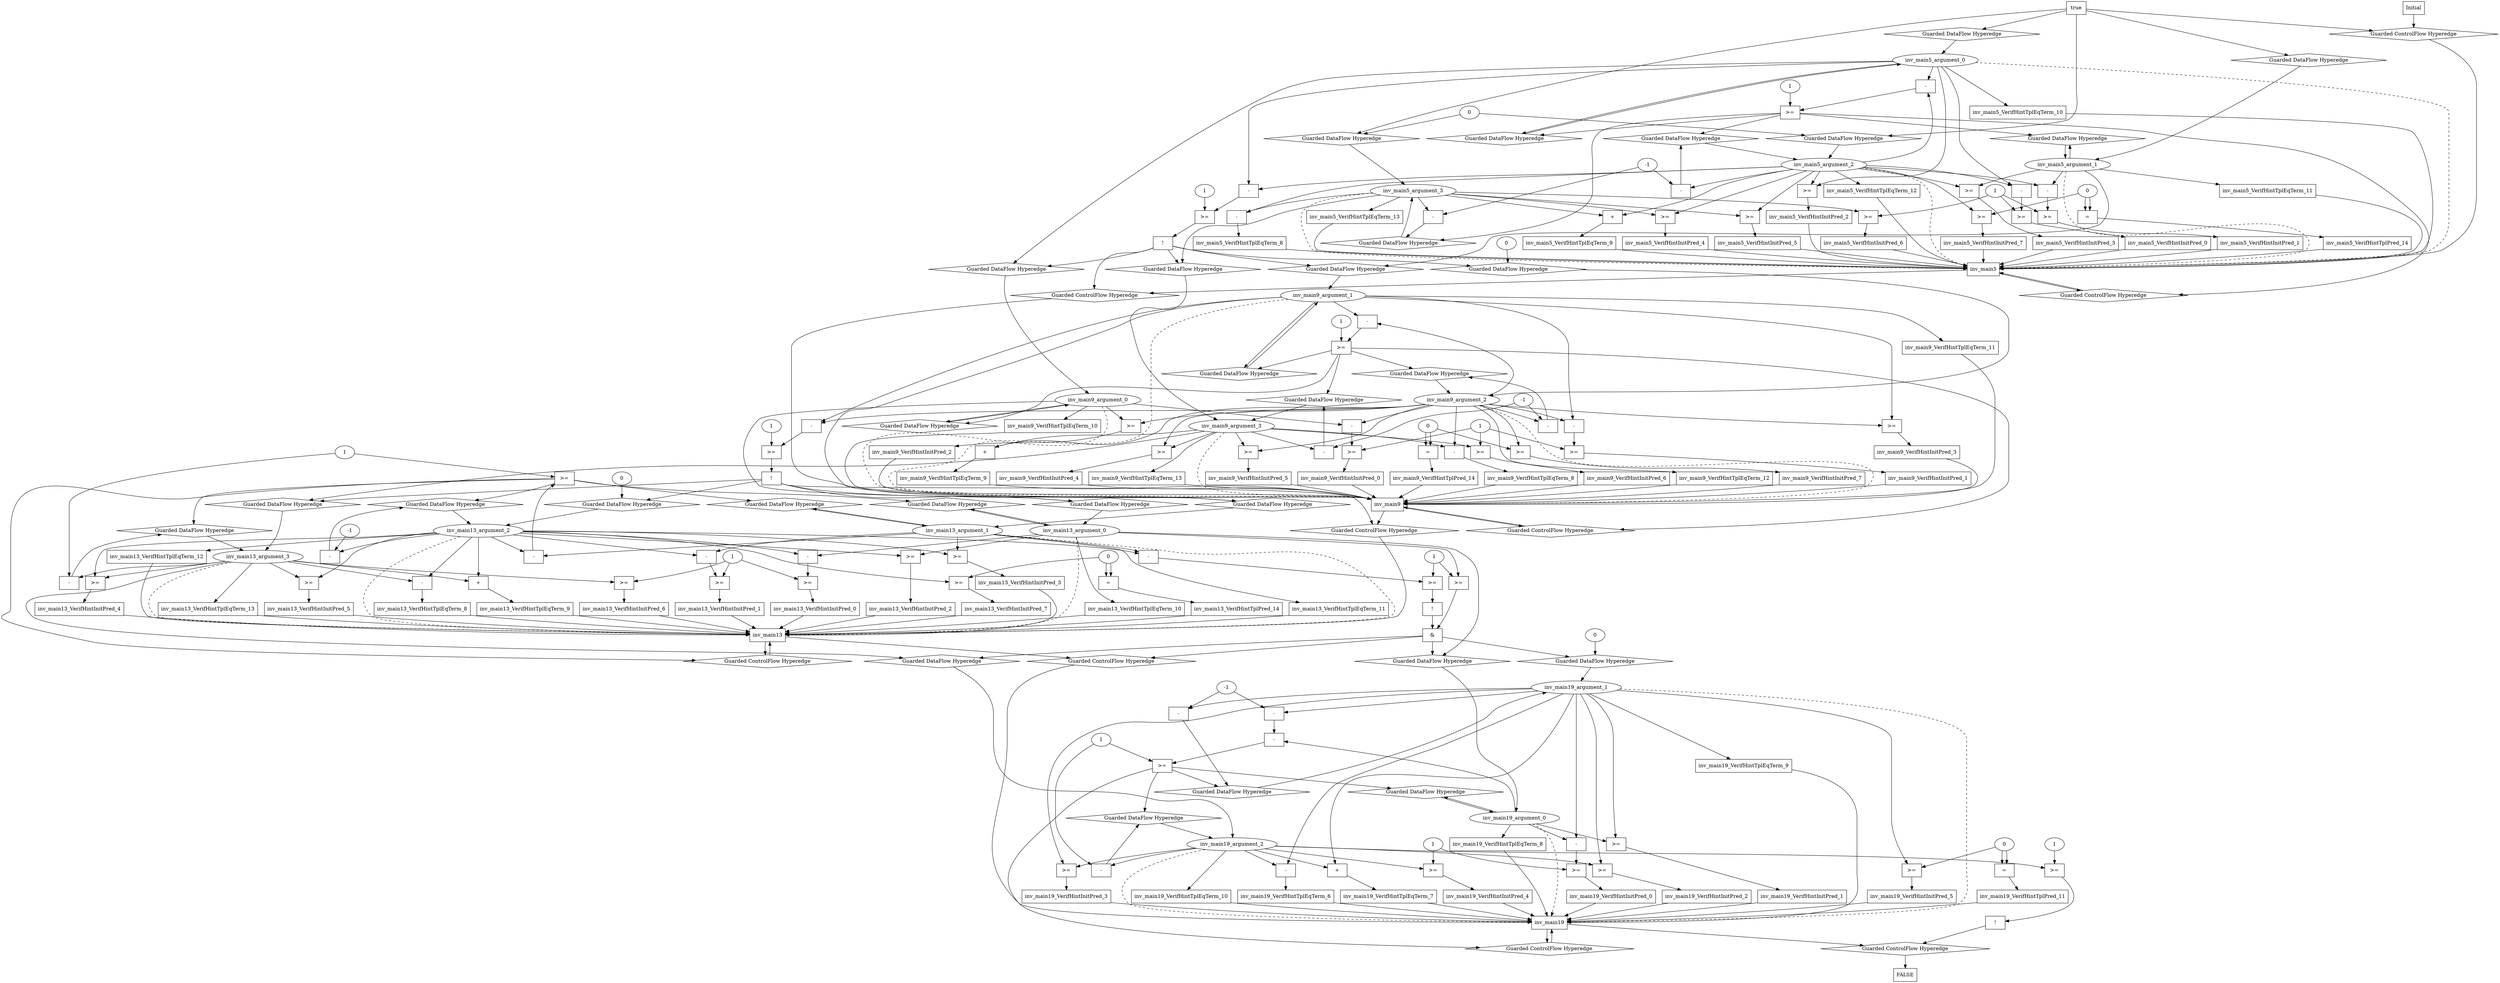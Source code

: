 digraph dag {
inv_main13 [label="inv_main13" shape="rect"];
inv_main19 [label="inv_main19" shape="rect"];
inv_main5 [label="inv_main5" shape="rect"];
inv_main9 [label="inv_main9" shape="rect"];
FALSE [label="FALSE" shape="rect"];
Initial [label="Initial" shape="rect"];
ControlFowHyperEdge_0 [label="Guarded ControlFlow Hyperedge" shape="diamond"];
Initial -> ControlFowHyperEdge_0[label=""]
ControlFowHyperEdge_0 -> inv_main5[label=""]
ControlFowHyperEdge_1 [label="Guarded ControlFlow Hyperedge" shape="diamond"];
inv_main5 -> ControlFowHyperEdge_1[label=""]
ControlFowHyperEdge_1 -> inv_main9[label=""]
ControlFowHyperEdge_2 [label="Guarded ControlFlow Hyperedge" shape="diamond"];
inv_main5 -> ControlFowHyperEdge_2[label=""]
ControlFowHyperEdge_2 -> inv_main5[label=""]
ControlFowHyperEdge_3 [label="Guarded ControlFlow Hyperedge" shape="diamond"];
inv_main9 -> ControlFowHyperEdge_3[label=""]
ControlFowHyperEdge_3 -> inv_main13[label=""]
ControlFowHyperEdge_4 [label="Guarded ControlFlow Hyperedge" shape="diamond"];
inv_main9 -> ControlFowHyperEdge_4[label=""]
ControlFowHyperEdge_4 -> inv_main9[label=""]
ControlFowHyperEdge_5 [label="Guarded ControlFlow Hyperedge" shape="diamond"];
inv_main13 -> ControlFowHyperEdge_5[label=""]
ControlFowHyperEdge_5 -> inv_main13[label=""]
ControlFowHyperEdge_6 [label="Guarded ControlFlow Hyperedge" shape="diamond"];
inv_main13 -> ControlFowHyperEdge_6[label=""]
ControlFowHyperEdge_6 -> inv_main19[label=""]
ControlFowHyperEdge_7 [label="Guarded ControlFlow Hyperedge" shape="diamond"];
inv_main19 -> ControlFowHyperEdge_7[label=""]
ControlFowHyperEdge_7 -> inv_main19[label=""]
ControlFowHyperEdge_8 [label="Guarded ControlFlow Hyperedge" shape="diamond"];
inv_main19 -> ControlFowHyperEdge_8[label=""]
ControlFowHyperEdge_8 -> FALSE[label=""]
inv_main5_argument_0 [label="inv_main5_argument_0" shape="oval"];
inv_main5_argument_0 -> inv_main5[label="" style="dashed"]
inv_main5_argument_1 [label="inv_main5_argument_1" shape="oval"];
inv_main5_argument_1 -> inv_main5[label="" style="dashed"]
inv_main5_argument_2 [label="inv_main5_argument_2" shape="oval"];
inv_main5_argument_2 -> inv_main5[label="" style="dashed"]
inv_main5_argument_3 [label="inv_main5_argument_3" shape="oval"];
inv_main5_argument_3 -> inv_main5[label="" style="dashed"]
inv_main9_argument_0 [label="inv_main9_argument_0" shape="oval"];
inv_main9_argument_0 -> inv_main9[label="" style="dashed"]
inv_main9_argument_1 [label="inv_main9_argument_1" shape="oval"];
inv_main9_argument_1 -> inv_main9[label="" style="dashed"]
inv_main9_argument_2 [label="inv_main9_argument_2" shape="oval"];
inv_main9_argument_2 -> inv_main9[label="" style="dashed"]
inv_main9_argument_3 [label="inv_main9_argument_3" shape="oval"];
inv_main9_argument_3 -> inv_main9[label="" style="dashed"]
inv_main13_argument_0 [label="inv_main13_argument_0" shape="oval"];
inv_main13_argument_0 -> inv_main13[label="" style="dashed"]
inv_main13_argument_1 [label="inv_main13_argument_1" shape="oval"];
inv_main13_argument_1 -> inv_main13[label="" style="dashed"]
inv_main13_argument_2 [label="inv_main13_argument_2" shape="oval"];
inv_main13_argument_2 -> inv_main13[label="" style="dashed"]
inv_main13_argument_3 [label="inv_main13_argument_3" shape="oval"];
inv_main13_argument_3 -> inv_main13[label="" style="dashed"]
inv_main19_argument_0 [label="inv_main19_argument_0" shape="oval"];
inv_main19_argument_0 -> inv_main19[label="" style="dashed"]
inv_main19_argument_1 [label="inv_main19_argument_1" shape="oval"];
inv_main19_argument_1 -> inv_main19[label="" style="dashed"]
inv_main19_argument_2 [label="inv_main19_argument_2" shape="oval"];
inv_main19_argument_2 -> inv_main19[label="" style="dashed"]

true_0 [label="true" shape="rect"];
true_0->ControlFowHyperEdge_0 [label=""];
xxxinv_main5___Initial_0xxxdataFlow_0_node_0 [label="0"];

xxxinv_main5___Initial_0xxxdataFlow_0_node_0->DataFowHyperEdge_0_inv_main5_argument_2 [label=""];

xxxinv_main5___Initial_0xxxdataFlow_0_node_0->DataFowHyperEdge_0_inv_main5_argument_3 [label=""];
xxxinv_main9___inv_main5_1xxxguard_0_node_0 [label="!" shape="rect"];
xxxinv_main9___inv_main5_1xxxguard_0_node_1 [label=">=" shape="rect"];
xxxinv_main9___inv_main5_1xxxguard_0_node_2 [label="-" shape="rect"];
xxxinv_main9___inv_main5_1xxxguard_0_node_5 [label="1"];
xxxinv_main9___inv_main5_1xxxguard_0_node_1->xxxinv_main9___inv_main5_1xxxguard_0_node_0
xxxinv_main9___inv_main5_1xxxguard_0_node_2->xxxinv_main9___inv_main5_1xxxguard_0_node_1
xxxinv_main9___inv_main5_1xxxguard_0_node_5->xxxinv_main9___inv_main5_1xxxguard_0_node_1
inv_main5_argument_0->xxxinv_main9___inv_main5_1xxxguard_0_node_2
inv_main5_argument_2->xxxinv_main9___inv_main5_1xxxguard_0_node_2

xxxinv_main9___inv_main5_1xxxguard_0_node_0->ControlFowHyperEdge_1 [label=""];
xxxinv_main9___inv_main5_1xxxdataFlow_0_node_0 [label="0"];

xxxinv_main9___inv_main5_1xxxdataFlow_0_node_0->DataFowHyperEdge_1_inv_main9_argument_2 [label=""];
xxxinv_main5___inv_main5_2xxxguard_0_node_0 [label=">=" shape="rect"];
xxxinv_main5___inv_main5_2xxxguard_0_node_1 [label="-" shape="rect"];
xxxinv_main5___inv_main5_2xxxguard_0_node_4 [label="1"];
xxxinv_main5___inv_main5_2xxxguard_0_node_1->xxxinv_main5___inv_main5_2xxxguard_0_node_0
xxxinv_main5___inv_main5_2xxxguard_0_node_4->xxxinv_main5___inv_main5_2xxxguard_0_node_0
inv_main5_argument_0->xxxinv_main5___inv_main5_2xxxguard_0_node_1
inv_main5_argument_2->xxxinv_main5___inv_main5_2xxxguard_0_node_1

xxxinv_main5___inv_main5_2xxxguard_0_node_0->ControlFowHyperEdge_2 [label=""];
xxxinv_main5___inv_main5_2xxxdataFlow_0_node_0 [label="-" shape="rect"];
xxxinv_main5___inv_main5_2xxxdataFlow_0_node_2 [label="-1"];
inv_main5_argument_2->xxxinv_main5___inv_main5_2xxxdataFlow_0_node_0
xxxinv_main5___inv_main5_2xxxdataFlow_0_node_2->xxxinv_main5___inv_main5_2xxxdataFlow_0_node_0

xxxinv_main5___inv_main5_2xxxdataFlow_0_node_0->DataFowHyperEdge_2_inv_main5_argument_2 [label=""];
xxxinv_main5___inv_main5_2xxxdataFlow1_node_0 [label="-" shape="rect"];
inv_main5_argument_3->xxxinv_main5___inv_main5_2xxxdataFlow1_node_0
xxxinv_main5___inv_main5_2xxxdataFlow_0_node_2->xxxinv_main5___inv_main5_2xxxdataFlow1_node_0

xxxinv_main5___inv_main5_2xxxdataFlow1_node_0->DataFowHyperEdge_2_inv_main5_argument_3 [label=""];
xxxinv_main13___inv_main9_3xxxguard_0_node_0 [label="!" shape="rect"];
xxxinv_main13___inv_main9_3xxxguard_0_node_1 [label=">=" shape="rect"];
xxxinv_main13___inv_main9_3xxxguard_0_node_2 [label="-" shape="rect"];
xxxinv_main13___inv_main9_3xxxguard_0_node_5 [label="1"];
xxxinv_main13___inv_main9_3xxxguard_0_node_1->xxxinv_main13___inv_main9_3xxxguard_0_node_0
xxxinv_main13___inv_main9_3xxxguard_0_node_2->xxxinv_main13___inv_main9_3xxxguard_0_node_1
xxxinv_main13___inv_main9_3xxxguard_0_node_5->xxxinv_main13___inv_main9_3xxxguard_0_node_1
inv_main9_argument_1->xxxinv_main13___inv_main9_3xxxguard_0_node_2
inv_main9_argument_2->xxxinv_main13___inv_main9_3xxxguard_0_node_2

xxxinv_main13___inv_main9_3xxxguard_0_node_0->ControlFowHyperEdge_3 [label=""];
xxxinv_main13___inv_main9_3xxxdataFlow_0_node_0 [label="0"];

xxxinv_main13___inv_main9_3xxxdataFlow_0_node_0->DataFowHyperEdge_3_inv_main13_argument_2 [label=""];
xxxinv_main9___inv_main9_4xxxguard_0_node_0 [label=">=" shape="rect"];
xxxinv_main9___inv_main9_4xxxguard_0_node_1 [label="-" shape="rect"];
xxxinv_main9___inv_main9_4xxxguard_0_node_4 [label="1"];
xxxinv_main9___inv_main9_4xxxguard_0_node_1->xxxinv_main9___inv_main9_4xxxguard_0_node_0
xxxinv_main9___inv_main9_4xxxguard_0_node_4->xxxinv_main9___inv_main9_4xxxguard_0_node_0
inv_main9_argument_1->xxxinv_main9___inv_main9_4xxxguard_0_node_1
inv_main9_argument_2->xxxinv_main9___inv_main9_4xxxguard_0_node_1

xxxinv_main9___inv_main9_4xxxguard_0_node_0->ControlFowHyperEdge_4 [label=""];
xxxinv_main9___inv_main9_4xxxdataFlow_0_node_0 [label="-" shape="rect"];
xxxinv_main9___inv_main9_4xxxdataFlow_0_node_2 [label="-1"];
inv_main9_argument_2->xxxinv_main9___inv_main9_4xxxdataFlow_0_node_0
xxxinv_main9___inv_main9_4xxxdataFlow_0_node_2->xxxinv_main9___inv_main9_4xxxdataFlow_0_node_0

xxxinv_main9___inv_main9_4xxxdataFlow_0_node_0->DataFowHyperEdge_4_inv_main9_argument_2 [label=""];
xxxinv_main9___inv_main9_4xxxdataFlow1_node_0 [label="-" shape="rect"];
inv_main9_argument_3->xxxinv_main9___inv_main9_4xxxdataFlow1_node_0
xxxinv_main9___inv_main9_4xxxdataFlow_0_node_2->xxxinv_main9___inv_main9_4xxxdataFlow1_node_0

xxxinv_main9___inv_main9_4xxxdataFlow1_node_0->DataFowHyperEdge_4_inv_main9_argument_3 [label=""];
xxxinv_main13___inv_main13_5xxxguard_0_node_0 [label=">=" shape="rect"];
xxxinv_main13___inv_main13_5xxxguard_0_node_1 [label="-" shape="rect"];
xxxinv_main13___inv_main13_5xxxguard_0_node_1->xxxinv_main13___inv_main13_5xxxguard_0_node_0
xxxinv_main13___inv_main13_5xxxdataFlow1_node_2->xxxinv_main13___inv_main13_5xxxguard_0_node_0
inv_main13_argument_1->xxxinv_main13___inv_main13_5xxxguard_0_node_1
inv_main13_argument_2->xxxinv_main13___inv_main13_5xxxguard_0_node_1

xxxinv_main13___inv_main13_5xxxguard_0_node_0->ControlFowHyperEdge_5 [label=""];
xxxinv_main13___inv_main13_5xxxdataFlow_0_node_0 [label="-" shape="rect"];
xxxinv_main13___inv_main13_5xxxdataFlow_0_node_2 [label="-1"];
inv_main13_argument_2->xxxinv_main13___inv_main13_5xxxdataFlow_0_node_0
xxxinv_main13___inv_main13_5xxxdataFlow_0_node_2->xxxinv_main13___inv_main13_5xxxdataFlow_0_node_0

xxxinv_main13___inv_main13_5xxxdataFlow_0_node_0->DataFowHyperEdge_5_inv_main13_argument_2 [label=""];
xxxinv_main13___inv_main13_5xxxdataFlow1_node_0 [label="-" shape="rect"];
xxxinv_main13___inv_main13_5xxxdataFlow1_node_2 [label="1"];
inv_main13_argument_3->xxxinv_main13___inv_main13_5xxxdataFlow1_node_0
xxxinv_main13___inv_main13_5xxxdataFlow1_node_2->xxxinv_main13___inv_main13_5xxxdataFlow1_node_0

xxxinv_main13___inv_main13_5xxxdataFlow1_node_0->DataFowHyperEdge_5_inv_main13_argument_3 [label=""];
xxxinv_main19___inv_main13_6xxx_and [label="&" shape="rect"];
xxxinv_main19___inv_main13_6xxxguard_0_node_0 [label=">=" shape="rect"];
xxxinv_main19___inv_main13_6xxxguard_0_node_2 [label="1"];
inv_main13_argument_0->xxxinv_main19___inv_main13_6xxxguard_0_node_0
xxxinv_main19___inv_main13_6xxxguard_0_node_2->xxxinv_main19___inv_main13_6xxxguard_0_node_0

xxxinv_main19___inv_main13_6xxxguard_0_node_0->xxxinv_main19___inv_main13_6xxx_and [label=""];
xxxinv_main19___inv_main13_6xxxguard1_node_0 [label="!" shape="rect"];
xxxinv_main19___inv_main13_6xxxguard1_node_1 [label=">=" shape="rect"];
xxxinv_main19___inv_main13_6xxxguard1_node_2 [label="-" shape="rect"];
xxxinv_main19___inv_main13_6xxxguard1_node_1->xxxinv_main19___inv_main13_6xxxguard1_node_0
xxxinv_main19___inv_main13_6xxxguard1_node_2->xxxinv_main19___inv_main13_6xxxguard1_node_1
xxxinv_main19___inv_main13_6xxxguard_0_node_2->xxxinv_main19___inv_main13_6xxxguard1_node_1
inv_main13_argument_1->xxxinv_main19___inv_main13_6xxxguard1_node_2
inv_main13_argument_2->xxxinv_main19___inv_main13_6xxxguard1_node_2

xxxinv_main19___inv_main13_6xxxguard1_node_0->xxxinv_main19___inv_main13_6xxx_and [label=""];
xxxinv_main19___inv_main13_6xxx_and->ControlFowHyperEdge_6 [label=""];
xxxinv_main19___inv_main13_6xxxdataFlow_0_node_0 [label="0"];

xxxinv_main19___inv_main13_6xxxdataFlow_0_node_0->DataFowHyperEdge_6_inv_main19_argument_1 [label=""];
xxxinv_main19___inv_main19_7xxxguard_0_node_0 [label=">=" shape="rect"];
xxxinv_main19___inv_main19_7xxxguard_0_node_1 [label="-" shape="rect"];
xxxinv_main19___inv_main19_7xxxguard_0_node_3 [label="-" shape="rect"];
xxxinv_main19___inv_main19_7xxxguard_0_node_1->xxxinv_main19___inv_main19_7xxxguard_0_node_0
xxxinv_main19___inv_main19_7xxxdataFlow1_node_2->xxxinv_main19___inv_main19_7xxxguard_0_node_0
inv_main19_argument_0->xxxinv_main19___inv_main19_7xxxguard_0_node_1
xxxinv_main19___inv_main19_7xxxguard_0_node_3->xxxinv_main19___inv_main19_7xxxguard_0_node_1
inv_main19_argument_1->xxxinv_main19___inv_main19_7xxxguard_0_node_3
xxxinv_main19___inv_main19_7xxxdataFlow_0_node_2->xxxinv_main19___inv_main19_7xxxguard_0_node_3

xxxinv_main19___inv_main19_7xxxguard_0_node_0->ControlFowHyperEdge_7 [label=""];
xxxinv_main19___inv_main19_7xxxdataFlow_0_node_0 [label="-" shape="rect"];
xxxinv_main19___inv_main19_7xxxdataFlow_0_node_2 [label="-1"];
inv_main19_argument_1->xxxinv_main19___inv_main19_7xxxdataFlow_0_node_0
xxxinv_main19___inv_main19_7xxxdataFlow_0_node_2->xxxinv_main19___inv_main19_7xxxdataFlow_0_node_0

xxxinv_main19___inv_main19_7xxxdataFlow_0_node_0->DataFowHyperEdge_7_inv_main19_argument_1 [label=""];
xxxinv_main19___inv_main19_7xxxdataFlow1_node_0 [label="-" shape="rect"];
xxxinv_main19___inv_main19_7xxxdataFlow1_node_2 [label="1"];
inv_main19_argument_2->xxxinv_main19___inv_main19_7xxxdataFlow1_node_0
xxxinv_main19___inv_main19_7xxxdataFlow1_node_2->xxxinv_main19___inv_main19_7xxxdataFlow1_node_0

xxxinv_main19___inv_main19_7xxxdataFlow1_node_0->DataFowHyperEdge_7_inv_main19_argument_2 [label=""];
xxxFALSE___inv_main19_8xxxguard_0_node_0 [label="!" shape="rect"];
xxxFALSE___inv_main19_8xxxguard_0_node_1 [label=">=" shape="rect"];
xxxFALSE___inv_main19_8xxxguard_0_node_3 [label="1"];
xxxFALSE___inv_main19_8xxxguard_0_node_1->xxxFALSE___inv_main19_8xxxguard_0_node_0
inv_main19_argument_2->xxxFALSE___inv_main19_8xxxguard_0_node_1
xxxFALSE___inv_main19_8xxxguard_0_node_3->xxxFALSE___inv_main19_8xxxguard_0_node_1

xxxFALSE___inv_main19_8xxxguard_0_node_0->ControlFowHyperEdge_8 [label=""];
DataFowHyperEdge_0_inv_main5_argument_0 [label="Guarded DataFlow Hyperedge" shape="diamond"];
DataFowHyperEdge_0_inv_main5_argument_0 -> inv_main5_argument_0[label=""]
true_0->DataFowHyperEdge_0_inv_main5_argument_0 [label=""];
DataFowHyperEdge_0_inv_main5_argument_1 [label="Guarded DataFlow Hyperedge" shape="diamond"];
DataFowHyperEdge_0_inv_main5_argument_1 -> inv_main5_argument_1[label=""]
true_0->DataFowHyperEdge_0_inv_main5_argument_1 [label=""];
DataFowHyperEdge_0_inv_main5_argument_2 [label="Guarded DataFlow Hyperedge" shape="diamond"];
DataFowHyperEdge_0_inv_main5_argument_2 -> inv_main5_argument_2[label=""]
true_0->DataFowHyperEdge_0_inv_main5_argument_2 [label=""];
DataFowHyperEdge_0_inv_main5_argument_3 [label="Guarded DataFlow Hyperedge" shape="diamond"];
DataFowHyperEdge_0_inv_main5_argument_3 -> inv_main5_argument_3[label=""]
true_0->DataFowHyperEdge_0_inv_main5_argument_3 [label=""];
DataFowHyperEdge_1_inv_main9_argument_0 [label="Guarded DataFlow Hyperedge" shape="diamond"];
DataFowHyperEdge_1_inv_main9_argument_0 -> inv_main9_argument_0[label=""]
xxxinv_main9___inv_main5_1xxxguard_0_node_0 -> DataFowHyperEdge_1_inv_main9_argument_0[label=""]
DataFowHyperEdge_1_inv_main9_argument_1 [label="Guarded DataFlow Hyperedge" shape="diamond"];
DataFowHyperEdge_1_inv_main9_argument_1 -> inv_main9_argument_1[label=""]
xxxinv_main9___inv_main5_1xxxguard_0_node_0 -> DataFowHyperEdge_1_inv_main9_argument_1[label=""]
DataFowHyperEdge_1_inv_main9_argument_2 [label="Guarded DataFlow Hyperedge" shape="diamond"];
DataFowHyperEdge_1_inv_main9_argument_2 -> inv_main9_argument_2[label=""]
xxxinv_main9___inv_main5_1xxxguard_0_node_0 -> DataFowHyperEdge_1_inv_main9_argument_2[label=""]
DataFowHyperEdge_1_inv_main9_argument_3 [label="Guarded DataFlow Hyperedge" shape="diamond"];
DataFowHyperEdge_1_inv_main9_argument_3 -> inv_main9_argument_3[label=""]
xxxinv_main9___inv_main5_1xxxguard_0_node_0 -> DataFowHyperEdge_1_inv_main9_argument_3[label=""]
DataFowHyperEdge_2_inv_main5_argument_0 [label="Guarded DataFlow Hyperedge" shape="diamond"];
DataFowHyperEdge_2_inv_main5_argument_0 -> inv_main5_argument_0[label=""]
xxxinv_main5___inv_main5_2xxxguard_0_node_0 -> DataFowHyperEdge_2_inv_main5_argument_0[label=""]
DataFowHyperEdge_2_inv_main5_argument_1 [label="Guarded DataFlow Hyperedge" shape="diamond"];
DataFowHyperEdge_2_inv_main5_argument_1 -> inv_main5_argument_1[label=""]
xxxinv_main5___inv_main5_2xxxguard_0_node_0 -> DataFowHyperEdge_2_inv_main5_argument_1[label=""]
DataFowHyperEdge_2_inv_main5_argument_2 [label="Guarded DataFlow Hyperedge" shape="diamond"];
DataFowHyperEdge_2_inv_main5_argument_2 -> inv_main5_argument_2[label=""]
xxxinv_main5___inv_main5_2xxxguard_0_node_0 -> DataFowHyperEdge_2_inv_main5_argument_2[label=""]
DataFowHyperEdge_2_inv_main5_argument_3 [label="Guarded DataFlow Hyperedge" shape="diamond"];
DataFowHyperEdge_2_inv_main5_argument_3 -> inv_main5_argument_3[label=""]
xxxinv_main5___inv_main5_2xxxguard_0_node_0 -> DataFowHyperEdge_2_inv_main5_argument_3[label=""]
DataFowHyperEdge_3_inv_main13_argument_0 [label="Guarded DataFlow Hyperedge" shape="diamond"];
DataFowHyperEdge_3_inv_main13_argument_0 -> inv_main13_argument_0[label=""]
xxxinv_main13___inv_main9_3xxxguard_0_node_0 -> DataFowHyperEdge_3_inv_main13_argument_0[label=""]
DataFowHyperEdge_3_inv_main13_argument_1 [label="Guarded DataFlow Hyperedge" shape="diamond"];
DataFowHyperEdge_3_inv_main13_argument_1 -> inv_main13_argument_1[label=""]
xxxinv_main13___inv_main9_3xxxguard_0_node_0 -> DataFowHyperEdge_3_inv_main13_argument_1[label=""]
DataFowHyperEdge_3_inv_main13_argument_2 [label="Guarded DataFlow Hyperedge" shape="diamond"];
DataFowHyperEdge_3_inv_main13_argument_2 -> inv_main13_argument_2[label=""]
xxxinv_main13___inv_main9_3xxxguard_0_node_0 -> DataFowHyperEdge_3_inv_main13_argument_2[label=""]
DataFowHyperEdge_3_inv_main13_argument_3 [label="Guarded DataFlow Hyperedge" shape="diamond"];
DataFowHyperEdge_3_inv_main13_argument_3 -> inv_main13_argument_3[label=""]
xxxinv_main13___inv_main9_3xxxguard_0_node_0 -> DataFowHyperEdge_3_inv_main13_argument_3[label=""]
DataFowHyperEdge_4_inv_main9_argument_0 [label="Guarded DataFlow Hyperedge" shape="diamond"];
DataFowHyperEdge_4_inv_main9_argument_0 -> inv_main9_argument_0[label=""]
xxxinv_main9___inv_main9_4xxxguard_0_node_0 -> DataFowHyperEdge_4_inv_main9_argument_0[label=""]
DataFowHyperEdge_4_inv_main9_argument_1 [label="Guarded DataFlow Hyperedge" shape="diamond"];
DataFowHyperEdge_4_inv_main9_argument_1 -> inv_main9_argument_1[label=""]
xxxinv_main9___inv_main9_4xxxguard_0_node_0 -> DataFowHyperEdge_4_inv_main9_argument_1[label=""]
DataFowHyperEdge_4_inv_main9_argument_2 [label="Guarded DataFlow Hyperedge" shape="diamond"];
DataFowHyperEdge_4_inv_main9_argument_2 -> inv_main9_argument_2[label=""]
xxxinv_main9___inv_main9_4xxxguard_0_node_0 -> DataFowHyperEdge_4_inv_main9_argument_2[label=""]
DataFowHyperEdge_4_inv_main9_argument_3 [label="Guarded DataFlow Hyperedge" shape="diamond"];
DataFowHyperEdge_4_inv_main9_argument_3 -> inv_main9_argument_3[label=""]
xxxinv_main9___inv_main9_4xxxguard_0_node_0 -> DataFowHyperEdge_4_inv_main9_argument_3[label=""]
DataFowHyperEdge_5_inv_main13_argument_0 [label="Guarded DataFlow Hyperedge" shape="diamond"];
DataFowHyperEdge_5_inv_main13_argument_0 -> inv_main13_argument_0[label=""]
xxxinv_main13___inv_main13_5xxxguard_0_node_0 -> DataFowHyperEdge_5_inv_main13_argument_0[label=""]
DataFowHyperEdge_5_inv_main13_argument_1 [label="Guarded DataFlow Hyperedge" shape="diamond"];
DataFowHyperEdge_5_inv_main13_argument_1 -> inv_main13_argument_1[label=""]
xxxinv_main13___inv_main13_5xxxguard_0_node_0 -> DataFowHyperEdge_5_inv_main13_argument_1[label=""]
DataFowHyperEdge_5_inv_main13_argument_2 [label="Guarded DataFlow Hyperedge" shape="diamond"];
DataFowHyperEdge_5_inv_main13_argument_2 -> inv_main13_argument_2[label=""]
xxxinv_main13___inv_main13_5xxxguard_0_node_0 -> DataFowHyperEdge_5_inv_main13_argument_2[label=""]
DataFowHyperEdge_5_inv_main13_argument_3 [label="Guarded DataFlow Hyperedge" shape="diamond"];
DataFowHyperEdge_5_inv_main13_argument_3 -> inv_main13_argument_3[label=""]
xxxinv_main13___inv_main13_5xxxguard_0_node_0 -> DataFowHyperEdge_5_inv_main13_argument_3[label=""]
DataFowHyperEdge_6_inv_main19_argument_0 [label="Guarded DataFlow Hyperedge" shape="diamond"];
DataFowHyperEdge_6_inv_main19_argument_0 -> inv_main19_argument_0[label=""]
xxxinv_main19___inv_main13_6xxx_and -> DataFowHyperEdge_6_inv_main19_argument_0[label=""]
DataFowHyperEdge_6_inv_main19_argument_1 [label="Guarded DataFlow Hyperedge" shape="diamond"];
DataFowHyperEdge_6_inv_main19_argument_1 -> inv_main19_argument_1[label=""]
xxxinv_main19___inv_main13_6xxx_and -> DataFowHyperEdge_6_inv_main19_argument_1[label=""]
DataFowHyperEdge_6_inv_main19_argument_2 [label="Guarded DataFlow Hyperedge" shape="diamond"];
DataFowHyperEdge_6_inv_main19_argument_2 -> inv_main19_argument_2[label=""]
xxxinv_main19___inv_main13_6xxx_and -> DataFowHyperEdge_6_inv_main19_argument_2[label=""]
DataFowHyperEdge_7_inv_main19_argument_0 [label="Guarded DataFlow Hyperedge" shape="diamond"];
DataFowHyperEdge_7_inv_main19_argument_0 -> inv_main19_argument_0[label=""]
xxxinv_main19___inv_main19_7xxxguard_0_node_0 -> DataFowHyperEdge_7_inv_main19_argument_0[label=""]
DataFowHyperEdge_7_inv_main19_argument_1 [label="Guarded DataFlow Hyperedge" shape="diamond"];
DataFowHyperEdge_7_inv_main19_argument_1 -> inv_main19_argument_1[label=""]
xxxinv_main19___inv_main19_7xxxguard_0_node_0 -> DataFowHyperEdge_7_inv_main19_argument_1[label=""]
DataFowHyperEdge_7_inv_main19_argument_2 [label="Guarded DataFlow Hyperedge" shape="diamond"];
DataFowHyperEdge_7_inv_main19_argument_2 -> inv_main19_argument_2[label=""]
xxxinv_main19___inv_main19_7xxxguard_0_node_0 -> DataFowHyperEdge_7_inv_main19_argument_2[label=""]
inv_main5_argument_0 -> DataFowHyperEdge_1_inv_main9_argument_0[label=""]
inv_main5_argument_1 -> DataFowHyperEdge_1_inv_main9_argument_1[label=""]
inv_main5_argument_3 -> DataFowHyperEdge_1_inv_main9_argument_3[label=""]
inv_main5_argument_0 -> DataFowHyperEdge_2_inv_main5_argument_0[label=""]
inv_main5_argument_1 -> DataFowHyperEdge_2_inv_main5_argument_1[label=""]
inv_main9_argument_0 -> DataFowHyperEdge_3_inv_main13_argument_0[label=""]
inv_main9_argument_1 -> DataFowHyperEdge_3_inv_main13_argument_1[label=""]
inv_main9_argument_3 -> DataFowHyperEdge_3_inv_main13_argument_3[label=""]
inv_main9_argument_0 -> DataFowHyperEdge_4_inv_main9_argument_0[label=""]
inv_main9_argument_1 -> DataFowHyperEdge_4_inv_main9_argument_1[label=""]
inv_main13_argument_0 -> DataFowHyperEdge_5_inv_main13_argument_0[label=""]
inv_main13_argument_1 -> DataFowHyperEdge_5_inv_main13_argument_1[label=""]
inv_main13_argument_0 -> DataFowHyperEdge_6_inv_main19_argument_0[label=""]
inv_main13_argument_3 -> DataFowHyperEdge_6_inv_main19_argument_2[label=""]
inv_main19_argument_0 -> DataFowHyperEdge_7_inv_main19_argument_0[label=""]




inv_main5_VerifHintInitPred_0 [label="inv_main5_VerifHintInitPred_0" shape="rect"];
inv_main5predicate_0_node_0 -> inv_main5_VerifHintInitPred_0[label="" ];
inv_main5_VerifHintInitPred_0 -> inv_main5[label="" ];
inv_main5predicate_0_node_0 [label=">=" shape="rect"];
inv_main5predicate_0_node_1 [label="-" shape="rect"];
inv_main5_argument_0 [label="inv_main5_argument_0"];
inv_main5_argument_2 [label="inv_main5_argument_2"];
inv_main5predicate_0_node_4 [label="1"];
inv_main5predicate_0_node_1->inv_main5predicate_0_node_0
inv_main5predicate_0_node_4->inv_main5predicate_0_node_0
inv_main5_argument_2->inv_main5predicate_0_node_1
inv_main5_argument_0->inv_main5predicate_0_node_1

inv_main5_VerifHintInitPred_1 [label="inv_main5_VerifHintInitPred_1" shape="rect"];
inv_main5predicate_1_node_0 -> inv_main5_VerifHintInitPred_1[label="" ];
inv_main5_VerifHintInitPred_1 -> inv_main5[label="" ];
inv_main5predicate_1_node_0 [label=">=" shape="rect"];
inv_main5predicate_1_node_1 [label="-" shape="rect"];
inv_main5_argument_1 [label="inv_main5_argument_1"];
inv_main5_argument_2 [label="inv_main5_argument_2"];
inv_main5predicate_1_node_1->inv_main5predicate_1_node_0
inv_main5predicate_0_node_4->inv_main5predicate_1_node_0
inv_main5_argument_2->inv_main5predicate_1_node_1
inv_main5_argument_1->inv_main5predicate_1_node_1

inv_main5_VerifHintInitPred_2 [label="inv_main5_VerifHintInitPred_2" shape="rect"];
inv_main5predicate_2_node_0 -> inv_main5_VerifHintInitPred_2[label="" ];
inv_main5_VerifHintInitPred_2 -> inv_main5[label="" ];
inv_main5predicate_2_node_0 [label=">=" shape="rect"];
inv_main5_argument_0 [label="inv_main5_argument_0"];
inv_main5_argument_2 [label="inv_main5_argument_2"];
inv_main5_argument_2->inv_main5predicate_2_node_0
inv_main5_argument_0->inv_main5predicate_2_node_0

inv_main5_VerifHintInitPred_3 [label="inv_main5_VerifHintInitPred_3" shape="rect"];
inv_main5predicate_3_node_0 -> inv_main5_VerifHintInitPred_3[label="" ];
inv_main5_VerifHintInitPred_3 -> inv_main5[label="" ];
inv_main5predicate_3_node_0 [label=">=" shape="rect"];
inv_main5_argument_1 [label="inv_main5_argument_1"];
inv_main5_argument_2 [label="inv_main5_argument_2"];
inv_main5_argument_2->inv_main5predicate_3_node_0
inv_main5_argument_1->inv_main5predicate_3_node_0

inv_main5_VerifHintInitPred_4 [label="inv_main5_VerifHintInitPred_4" shape="rect"];
inv_main5predicate_4_node_0 -> inv_main5_VerifHintInitPred_4[label="" ];
inv_main5_VerifHintInitPred_4 -> inv_main5[label="" ];
inv_main5predicate_4_node_0 [label=">=" shape="rect"];
inv_main5_argument_2 [label="inv_main5_argument_2"];
inv_main5_argument_3 [label="inv_main5_argument_3"];
inv_main5_argument_3->inv_main5predicate_4_node_0
inv_main5_argument_2->inv_main5predicate_4_node_0

inv_main5_VerifHintInitPred_5 [label="inv_main5_VerifHintInitPred_5" shape="rect"];
inv_main5predicate_5_node_0 -> inv_main5_VerifHintInitPred_5[label="" ];
inv_main5_VerifHintInitPred_5 -> inv_main5[label="" ];
inv_main5predicate_5_node_0 [label=">=" shape="rect"];
inv_main5_argument_3 [label="inv_main5_argument_3"];
inv_main5_argument_2 [label="inv_main5_argument_2"];
inv_main5_argument_2->inv_main5predicate_5_node_0
inv_main5_argument_3->inv_main5predicate_5_node_0

inv_main5_VerifHintInitPred_6 [label="inv_main5_VerifHintInitPred_6" shape="rect"];
inv_main5predicate_6_node_0 -> inv_main5_VerifHintInitPred_6[label="" ];
inv_main5_VerifHintInitPred_6 -> inv_main5[label="" ];
inv_main5predicate_6_node_0 [label=">=" shape="rect"];
inv_main5_argument_3 [label="inv_main5_argument_3"];
inv_main5predicate_0_node_4->inv_main5predicate_6_node_0
inv_main5_argument_3->inv_main5predicate_6_node_0

inv_main5_VerifHintInitPred_7 [label="inv_main5_VerifHintInitPred_7" shape="rect"];
inv_main5predicate_7_node_0 -> inv_main5_VerifHintInitPred_7[label="" ];
inv_main5_VerifHintInitPred_7 -> inv_main5[label="" ];
inv_main5predicate_7_node_0 [label=">=" shape="rect"];
inv_main5_argument_2 [label="inv_main5_argument_2"];
inv_main5predicate_7_node_2 [label="0"];
inv_main5predicate_7_node_2->inv_main5predicate_7_node_0
inv_main5_argument_2->inv_main5predicate_7_node_0

inv_main5_VerifHintTplEqTerm_8 [label="inv_main5_VerifHintTplEqTerm_8" shape="rect"];
inv_main5predicate_8_node_0 -> inv_main5_VerifHintTplEqTerm_8[label="" ];
inv_main5_VerifHintTplEqTerm_8 -> inv_main5[label="" ];
inv_main5predicate_8_node_0 [label="-" shape="rect"];
inv_main5_argument_3 [label="inv_main5_argument_3"];
inv_main5_argument_2 [label="inv_main5_argument_2"];
inv_main5_argument_2->inv_main5predicate_8_node_0
inv_main5_argument_3->inv_main5predicate_8_node_0

inv_main5_VerifHintTplEqTerm_9 [label="inv_main5_VerifHintTplEqTerm_9" shape="rect"];
inv_main5predicate_9_node_0 -> inv_main5_VerifHintTplEqTerm_9[label="" ];
inv_main5_VerifHintTplEqTerm_9 -> inv_main5[label="" ];
inv_main5predicate_9_node_0 [label="+" shape="rect"];
inv_main5_argument_3 [label="inv_main5_argument_3"];
inv_main5_argument_2 [label="inv_main5_argument_2"];
inv_main5_argument_2->inv_main5predicate_9_node_0
inv_main5_argument_3->inv_main5predicate_9_node_0

inv_main5_VerifHintTplEqTerm_10 [label="inv_main5_VerifHintTplEqTerm_10" shape="rect"];
inv_main5_argument_0 -> inv_main5_VerifHintTplEqTerm_10[label="" ];
inv_main5_VerifHintTplEqTerm_10 -> inv_main5[label="" ];
inv_main5_argument_0 [label="inv_main5_argument_0"];

inv_main5_VerifHintTplEqTerm_11 [label="inv_main5_VerifHintTplEqTerm_11" shape="rect"];
inv_main5_argument_1 -> inv_main5_VerifHintTplEqTerm_11[label="" ];
inv_main5_VerifHintTplEqTerm_11 -> inv_main5[label="" ];
inv_main5_argument_1 [label="inv_main5_argument_1"];

inv_main5_VerifHintTplEqTerm_12 [label="inv_main5_VerifHintTplEqTerm_12" shape="rect"];
inv_main5_argument_2 -> inv_main5_VerifHintTplEqTerm_12[label="" ];
inv_main5_VerifHintTplEqTerm_12 -> inv_main5[label="" ];
inv_main5_argument_2 [label="inv_main5_argument_2"];

inv_main5_VerifHintTplEqTerm_13 [label="inv_main5_VerifHintTplEqTerm_13" shape="rect"];
inv_main5_argument_3 -> inv_main5_VerifHintTplEqTerm_13[label="" ];
inv_main5_VerifHintTplEqTerm_13 -> inv_main5[label="" ];
inv_main5_argument_3 [label="inv_main5_argument_3"];

inv_main5_VerifHintTplPred_14 [label="inv_main5_VerifHintTplPred_14" shape="rect"];
inv_main5predicate_14_node_0 -> inv_main5_VerifHintTplPred_14[label="" ];
inv_main5_VerifHintTplPred_14 -> inv_main5[label="" ];
inv_main5predicate_14_node_0 [label="=" shape="rect"];
inv_main5predicate_7_node_2->inv_main5predicate_14_node_0
inv_main5predicate_7_node_2->inv_main5predicate_14_node_0

inv_main9_VerifHintInitPred_0 [label="inv_main9_VerifHintInitPred_0" shape="rect"];
inv_main9predicate_0_node_0 -> inv_main9_VerifHintInitPred_0[label="" ];
inv_main9_VerifHintInitPred_0 -> inv_main9[label="" ];
inv_main9predicate_0_node_0 [label=">=" shape="rect"];
inv_main9predicate_0_node_1 [label="-" shape="rect"];
inv_main9_argument_0 [label="inv_main9_argument_0"];
inv_main9_argument_2 [label="inv_main9_argument_2"];
inv_main9predicate_0_node_4 [label="1"];
inv_main9predicate_0_node_1->inv_main9predicate_0_node_0
inv_main9predicate_0_node_4->inv_main9predicate_0_node_0
inv_main9_argument_2->inv_main9predicate_0_node_1
inv_main9_argument_0->inv_main9predicate_0_node_1

inv_main9_VerifHintInitPred_1 [label="inv_main9_VerifHintInitPred_1" shape="rect"];
inv_main9predicate_1_node_0 -> inv_main9_VerifHintInitPred_1[label="" ];
inv_main9_VerifHintInitPred_1 -> inv_main9[label="" ];
inv_main9predicate_1_node_0 [label=">=" shape="rect"];
inv_main9predicate_1_node_1 [label="-" shape="rect"];
inv_main9_argument_1 [label="inv_main9_argument_1"];
inv_main9_argument_2 [label="inv_main9_argument_2"];
inv_main9predicate_1_node_1->inv_main9predicate_1_node_0
inv_main9predicate_0_node_4->inv_main9predicate_1_node_0
inv_main9_argument_2->inv_main9predicate_1_node_1
inv_main9_argument_1->inv_main9predicate_1_node_1

inv_main9_VerifHintInitPred_2 [label="inv_main9_VerifHintInitPred_2" shape="rect"];
inv_main9predicate_2_node_0 -> inv_main9_VerifHintInitPred_2[label="" ];
inv_main9_VerifHintInitPred_2 -> inv_main9[label="" ];
inv_main9predicate_2_node_0 [label=">=" shape="rect"];
inv_main9_argument_0 [label="inv_main9_argument_0"];
inv_main9_argument_2 [label="inv_main9_argument_2"];
inv_main9_argument_2->inv_main9predicate_2_node_0
inv_main9_argument_0->inv_main9predicate_2_node_0

inv_main9_VerifHintInitPred_3 [label="inv_main9_VerifHintInitPred_3" shape="rect"];
inv_main9predicate_3_node_0 -> inv_main9_VerifHintInitPred_3[label="" ];
inv_main9_VerifHintInitPred_3 -> inv_main9[label="" ];
inv_main9predicate_3_node_0 [label=">=" shape="rect"];
inv_main9_argument_1 [label="inv_main9_argument_1"];
inv_main9_argument_2 [label="inv_main9_argument_2"];
inv_main9_argument_2->inv_main9predicate_3_node_0
inv_main9_argument_1->inv_main9predicate_3_node_0

inv_main9_VerifHintInitPred_4 [label="inv_main9_VerifHintInitPred_4" shape="rect"];
inv_main9predicate_4_node_0 -> inv_main9_VerifHintInitPred_4[label="" ];
inv_main9_VerifHintInitPred_4 -> inv_main9[label="" ];
inv_main9predicate_4_node_0 [label=">=" shape="rect"];
inv_main9_argument_2 [label="inv_main9_argument_2"];
inv_main9_argument_3 [label="inv_main9_argument_3"];
inv_main9_argument_3->inv_main9predicate_4_node_0
inv_main9_argument_2->inv_main9predicate_4_node_0

inv_main9_VerifHintInitPred_5 [label="inv_main9_VerifHintInitPred_5" shape="rect"];
inv_main9predicate_5_node_0 -> inv_main9_VerifHintInitPred_5[label="" ];
inv_main9_VerifHintInitPred_5 -> inv_main9[label="" ];
inv_main9predicate_5_node_0 [label=">=" shape="rect"];
inv_main9_argument_3 [label="inv_main9_argument_3"];
inv_main9_argument_2 [label="inv_main9_argument_2"];
inv_main9_argument_2->inv_main9predicate_5_node_0
inv_main9_argument_3->inv_main9predicate_5_node_0

inv_main9_VerifHintInitPred_6 [label="inv_main9_VerifHintInitPred_6" shape="rect"];
inv_main9predicate_6_node_0 -> inv_main9_VerifHintInitPred_6[label="" ];
inv_main9_VerifHintInitPred_6 -> inv_main9[label="" ];
inv_main9predicate_6_node_0 [label=">=" shape="rect"];
inv_main9_argument_3 [label="inv_main9_argument_3"];
inv_main9predicate_0_node_4->inv_main9predicate_6_node_0
inv_main9_argument_3->inv_main9predicate_6_node_0

inv_main9_VerifHintInitPred_7 [label="inv_main9_VerifHintInitPred_7" shape="rect"];
inv_main9predicate_7_node_0 -> inv_main9_VerifHintInitPred_7[label="" ];
inv_main9_VerifHintInitPred_7 -> inv_main9[label="" ];
inv_main9predicate_7_node_0 [label=">=" shape="rect"];
inv_main9_argument_2 [label="inv_main9_argument_2"];
inv_main9predicate_7_node_2 [label="0"];
inv_main9predicate_7_node_2->inv_main9predicate_7_node_0
inv_main9_argument_2->inv_main9predicate_7_node_0

inv_main9_VerifHintTplEqTerm_8 [label="inv_main9_VerifHintTplEqTerm_8" shape="rect"];
inv_main9predicate_8_node_0 -> inv_main9_VerifHintTplEqTerm_8[label="" ];
inv_main9_VerifHintTplEqTerm_8 -> inv_main9[label="" ];
inv_main9predicate_8_node_0 [label="-" shape="rect"];
inv_main9_argument_3 [label="inv_main9_argument_3"];
inv_main9_argument_2 [label="inv_main9_argument_2"];
inv_main9_argument_2->inv_main9predicate_8_node_0
inv_main9_argument_3->inv_main9predicate_8_node_0

inv_main9_VerifHintTplEqTerm_9 [label="inv_main9_VerifHintTplEqTerm_9" shape="rect"];
inv_main9predicate_9_node_0 -> inv_main9_VerifHintTplEqTerm_9[label="" ];
inv_main9_VerifHintTplEqTerm_9 -> inv_main9[label="" ];
inv_main9predicate_9_node_0 [label="+" shape="rect"];
inv_main9_argument_3 [label="inv_main9_argument_3"];
inv_main9_argument_2 [label="inv_main9_argument_2"];
inv_main9_argument_2->inv_main9predicate_9_node_0
inv_main9_argument_3->inv_main9predicate_9_node_0

inv_main9_VerifHintTplEqTerm_10 [label="inv_main9_VerifHintTplEqTerm_10" shape="rect"];
inv_main9_argument_0 -> inv_main9_VerifHintTplEqTerm_10[label="" ];
inv_main9_VerifHintTplEqTerm_10 -> inv_main9[label="" ];
inv_main9_argument_0 [label="inv_main9_argument_0"];

inv_main9_VerifHintTplEqTerm_11 [label="inv_main9_VerifHintTplEqTerm_11" shape="rect"];
inv_main9_argument_1 -> inv_main9_VerifHintTplEqTerm_11[label="" ];
inv_main9_VerifHintTplEqTerm_11 -> inv_main9[label="" ];
inv_main9_argument_1 [label="inv_main9_argument_1"];

inv_main9_VerifHintTplEqTerm_12 [label="inv_main9_VerifHintTplEqTerm_12" shape="rect"];
inv_main9_argument_2 -> inv_main9_VerifHintTplEqTerm_12[label="" ];
inv_main9_VerifHintTplEqTerm_12 -> inv_main9[label="" ];
inv_main9_argument_2 [label="inv_main9_argument_2"];

inv_main9_VerifHintTplEqTerm_13 [label="inv_main9_VerifHintTplEqTerm_13" shape="rect"];
inv_main9_argument_3 -> inv_main9_VerifHintTplEqTerm_13[label="" ];
inv_main9_VerifHintTplEqTerm_13 -> inv_main9[label="" ];
inv_main9_argument_3 [label="inv_main9_argument_3"];

inv_main9_VerifHintTplPred_14 [label="inv_main9_VerifHintTplPred_14" shape="rect"];
inv_main9predicate_14_node_0 -> inv_main9_VerifHintTplPred_14[label="" ];
inv_main9_VerifHintTplPred_14 -> inv_main9[label="" ];
inv_main9predicate_14_node_0 [label="=" shape="rect"];
inv_main9predicate_7_node_2->inv_main9predicate_14_node_0
inv_main9predicate_7_node_2->inv_main9predicate_14_node_0

inv_main13_VerifHintInitPred_0 [label="inv_main13_VerifHintInitPred_0" shape="rect"];
inv_main13predicate_0_node_0 -> inv_main13_VerifHintInitPred_0[label="" ];
inv_main13_VerifHintInitPred_0 -> inv_main13[label="" ];
inv_main13predicate_0_node_0 [label=">=" shape="rect"];
inv_main13predicate_0_node_1 [label="-" shape="rect"];
inv_main13_argument_0 [label="inv_main13_argument_0"];
inv_main13_argument_2 [label="inv_main13_argument_2"];
inv_main13predicate_0_node_4 [label="1"];
inv_main13predicate_0_node_1->inv_main13predicate_0_node_0
inv_main13predicate_0_node_4->inv_main13predicate_0_node_0
inv_main13_argument_2->inv_main13predicate_0_node_1
inv_main13_argument_0->inv_main13predicate_0_node_1

inv_main13_VerifHintInitPred_1 [label="inv_main13_VerifHintInitPred_1" shape="rect"];
inv_main13predicate_1_node_0 -> inv_main13_VerifHintInitPred_1[label="" ];
inv_main13_VerifHintInitPred_1 -> inv_main13[label="" ];
inv_main13predicate_1_node_0 [label=">=" shape="rect"];
inv_main13predicate_1_node_1 [label="-" shape="rect"];
inv_main13_argument_1 [label="inv_main13_argument_1"];
inv_main13_argument_2 [label="inv_main13_argument_2"];
inv_main13predicate_1_node_1->inv_main13predicate_1_node_0
inv_main13predicate_0_node_4->inv_main13predicate_1_node_0
inv_main13_argument_2->inv_main13predicate_1_node_1
inv_main13_argument_1->inv_main13predicate_1_node_1

inv_main13_VerifHintInitPred_2 [label="inv_main13_VerifHintInitPred_2" shape="rect"];
inv_main13predicate_2_node_0 -> inv_main13_VerifHintInitPred_2[label="" ];
inv_main13_VerifHintInitPred_2 -> inv_main13[label="" ];
inv_main13predicate_2_node_0 [label=">=" shape="rect"];
inv_main13_argument_0 [label="inv_main13_argument_0"];
inv_main13_argument_2 [label="inv_main13_argument_2"];
inv_main13_argument_2->inv_main13predicate_2_node_0
inv_main13_argument_0->inv_main13predicate_2_node_0

inv_main13_VerifHintInitPred_3 [label="inv_main13_VerifHintInitPred_3" shape="rect"];
inv_main13predicate_3_node_0 -> inv_main13_VerifHintInitPred_3[label="" ];
inv_main13_VerifHintInitPred_3 -> inv_main13[label="" ];
inv_main13predicate_3_node_0 [label=">=" shape="rect"];
inv_main13_argument_1 [label="inv_main13_argument_1"];
inv_main13_argument_2 [label="inv_main13_argument_2"];
inv_main13_argument_2->inv_main13predicate_3_node_0
inv_main13_argument_1->inv_main13predicate_3_node_0

inv_main13_VerifHintInitPred_4 [label="inv_main13_VerifHintInitPred_4" shape="rect"];
inv_main13predicate_4_node_0 -> inv_main13_VerifHintInitPred_4[label="" ];
inv_main13_VerifHintInitPred_4 -> inv_main13[label="" ];
inv_main13predicate_4_node_0 [label=">=" shape="rect"];
inv_main13_argument_2 [label="inv_main13_argument_2"];
inv_main13_argument_3 [label="inv_main13_argument_3"];
inv_main13_argument_3->inv_main13predicate_4_node_0
inv_main13_argument_2->inv_main13predicate_4_node_0

inv_main13_VerifHintInitPred_5 [label="inv_main13_VerifHintInitPred_5" shape="rect"];
inv_main13predicate_5_node_0 -> inv_main13_VerifHintInitPred_5[label="" ];
inv_main13_VerifHintInitPred_5 -> inv_main13[label="" ];
inv_main13predicate_5_node_0 [label=">=" shape="rect"];
inv_main13_argument_3 [label="inv_main13_argument_3"];
inv_main13_argument_2 [label="inv_main13_argument_2"];
inv_main13_argument_2->inv_main13predicate_5_node_0
inv_main13_argument_3->inv_main13predicate_5_node_0

inv_main13_VerifHintInitPred_6 [label="inv_main13_VerifHintInitPred_6" shape="rect"];
inv_main13predicate_6_node_0 -> inv_main13_VerifHintInitPred_6[label="" ];
inv_main13_VerifHintInitPred_6 -> inv_main13[label="" ];
inv_main13predicate_6_node_0 [label=">=" shape="rect"];
inv_main13_argument_3 [label="inv_main13_argument_3"];
inv_main13predicate_0_node_4->inv_main13predicate_6_node_0
inv_main13_argument_3->inv_main13predicate_6_node_0

inv_main13_VerifHintInitPred_7 [label="inv_main13_VerifHintInitPred_7" shape="rect"];
inv_main13predicate_7_node_0 -> inv_main13_VerifHintInitPred_7[label="" ];
inv_main13_VerifHintInitPred_7 -> inv_main13[label="" ];
inv_main13predicate_7_node_0 [label=">=" shape="rect"];
inv_main13_argument_2 [label="inv_main13_argument_2"];
inv_main13predicate_7_node_2 [label="0"];
inv_main13predicate_7_node_2->inv_main13predicate_7_node_0
inv_main13_argument_2->inv_main13predicate_7_node_0

inv_main13_VerifHintTplEqTerm_8 [label="inv_main13_VerifHintTplEqTerm_8" shape="rect"];
inv_main13predicate_8_node_0 -> inv_main13_VerifHintTplEqTerm_8[label="" ];
inv_main13_VerifHintTplEqTerm_8 -> inv_main13[label="" ];
inv_main13predicate_8_node_0 [label="-" shape="rect"];
inv_main13_argument_3 [label="inv_main13_argument_3"];
inv_main13_argument_2 [label="inv_main13_argument_2"];
inv_main13_argument_2->inv_main13predicate_8_node_0
inv_main13_argument_3->inv_main13predicate_8_node_0

inv_main13_VerifHintTplEqTerm_9 [label="inv_main13_VerifHintTplEqTerm_9" shape="rect"];
inv_main13predicate_9_node_0 -> inv_main13_VerifHintTplEqTerm_9[label="" ];
inv_main13_VerifHintTplEqTerm_9 -> inv_main13[label="" ];
inv_main13predicate_9_node_0 [label="+" shape="rect"];
inv_main13_argument_3 [label="inv_main13_argument_3"];
inv_main13_argument_2 [label="inv_main13_argument_2"];
inv_main13_argument_2->inv_main13predicate_9_node_0
inv_main13_argument_3->inv_main13predicate_9_node_0

inv_main13_VerifHintTplEqTerm_10 [label="inv_main13_VerifHintTplEqTerm_10" shape="rect"];
inv_main13_argument_0 -> inv_main13_VerifHintTplEqTerm_10[label="" ];
inv_main13_VerifHintTplEqTerm_10 -> inv_main13[label="" ];
inv_main13_argument_0 [label="inv_main13_argument_0"];

inv_main13_VerifHintTplEqTerm_11 [label="inv_main13_VerifHintTplEqTerm_11" shape="rect"];
inv_main13_argument_1 -> inv_main13_VerifHintTplEqTerm_11[label="" ];
inv_main13_VerifHintTplEqTerm_11 -> inv_main13[label="" ];
inv_main13_argument_1 [label="inv_main13_argument_1"];

inv_main13_VerifHintTplEqTerm_12 [label="inv_main13_VerifHintTplEqTerm_12" shape="rect"];
inv_main13_argument_2 -> inv_main13_VerifHintTplEqTerm_12[label="" ];
inv_main13_VerifHintTplEqTerm_12 -> inv_main13[label="" ];
inv_main13_argument_2 [label="inv_main13_argument_2"];

inv_main13_VerifHintTplEqTerm_13 [label="inv_main13_VerifHintTplEqTerm_13" shape="rect"];
inv_main13_argument_3 -> inv_main13_VerifHintTplEqTerm_13[label="" ];
inv_main13_VerifHintTplEqTerm_13 -> inv_main13[label="" ];
inv_main13_argument_3 [label="inv_main13_argument_3"];

inv_main13_VerifHintTplPred_14 [label="inv_main13_VerifHintTplPred_14" shape="rect"];
inv_main13predicate_14_node_0 -> inv_main13_VerifHintTplPred_14[label="" ];
inv_main13_VerifHintTplPred_14 -> inv_main13[label="" ];
inv_main13predicate_14_node_0 [label="=" shape="rect"];
inv_main13predicate_7_node_2->inv_main13predicate_14_node_0
inv_main13predicate_7_node_2->inv_main13predicate_14_node_0

inv_main19_VerifHintInitPred_0 [label="inv_main19_VerifHintInitPred_0" shape="rect"];
inv_main19predicate_0_node_0 -> inv_main19_VerifHintInitPred_0[label="" ];
inv_main19_VerifHintInitPred_0 -> inv_main19[label="" ];
inv_main19predicate_0_node_0 [label=">=" shape="rect"];
inv_main19predicate_0_node_1 [label="-" shape="rect"];
inv_main19_argument_0 [label="inv_main19_argument_0"];
inv_main19_argument_1 [label="inv_main19_argument_1"];
inv_main19predicate_0_node_4 [label="1"];
inv_main19predicate_0_node_1->inv_main19predicate_0_node_0
inv_main19predicate_0_node_4->inv_main19predicate_0_node_0
inv_main19_argument_1->inv_main19predicate_0_node_1
inv_main19_argument_0->inv_main19predicate_0_node_1

inv_main19_VerifHintInitPred_1 [label="inv_main19_VerifHintInitPred_1" shape="rect"];
inv_main19predicate_1_node_0 -> inv_main19_VerifHintInitPred_1[label="" ];
inv_main19_VerifHintInitPred_1 -> inv_main19[label="" ];
inv_main19predicate_1_node_0 [label=">=" shape="rect"];
inv_main19_argument_0 [label="inv_main19_argument_0"];
inv_main19_argument_1 [label="inv_main19_argument_1"];
inv_main19_argument_1->inv_main19predicate_1_node_0
inv_main19_argument_0->inv_main19predicate_1_node_0

inv_main19_VerifHintInitPred_2 [label="inv_main19_VerifHintInitPred_2" shape="rect"];
inv_main19predicate_2_node_0 -> inv_main19_VerifHintInitPred_2[label="" ];
inv_main19_VerifHintInitPred_2 -> inv_main19[label="" ];
inv_main19predicate_2_node_0 [label=">=" shape="rect"];
inv_main19_argument_1 [label="inv_main19_argument_1"];
inv_main19_argument_2 [label="inv_main19_argument_2"];
inv_main19_argument_2->inv_main19predicate_2_node_0
inv_main19_argument_1->inv_main19predicate_2_node_0

inv_main19_VerifHintInitPred_3 [label="inv_main19_VerifHintInitPred_3" shape="rect"];
inv_main19predicate_3_node_0 -> inv_main19_VerifHintInitPred_3[label="" ];
inv_main19_VerifHintInitPred_3 -> inv_main19[label="" ];
inv_main19predicate_3_node_0 [label=">=" shape="rect"];
inv_main19_argument_2 [label="inv_main19_argument_2"];
inv_main19_argument_1 [label="inv_main19_argument_1"];
inv_main19_argument_1->inv_main19predicate_3_node_0
inv_main19_argument_2->inv_main19predicate_3_node_0

inv_main19_VerifHintInitPred_4 [label="inv_main19_VerifHintInitPred_4" shape="rect"];
inv_main19predicate_4_node_0 -> inv_main19_VerifHintInitPred_4[label="" ];
inv_main19_VerifHintInitPred_4 -> inv_main19[label="" ];
inv_main19predicate_4_node_0 [label=">=" shape="rect"];
inv_main19_argument_2 [label="inv_main19_argument_2"];
inv_main19predicate_0_node_4->inv_main19predicate_4_node_0
inv_main19_argument_2->inv_main19predicate_4_node_0

inv_main19_VerifHintInitPred_5 [label="inv_main19_VerifHintInitPred_5" shape="rect"];
inv_main19predicate_5_node_0 -> inv_main19_VerifHintInitPred_5[label="" ];
inv_main19_VerifHintInitPred_5 -> inv_main19[label="" ];
inv_main19predicate_5_node_0 [label=">=" shape="rect"];
inv_main19_argument_1 [label="inv_main19_argument_1"];
inv_main19predicate_5_node_2 [label="0"];
inv_main19predicate_5_node_2->inv_main19predicate_5_node_0
inv_main19_argument_1->inv_main19predicate_5_node_0

inv_main19_VerifHintTplEqTerm_6 [label="inv_main19_VerifHintTplEqTerm_6" shape="rect"];
inv_main19predicate_6_node_0 -> inv_main19_VerifHintTplEqTerm_6[label="" ];
inv_main19_VerifHintTplEqTerm_6 -> inv_main19[label="" ];
inv_main19predicate_6_node_0 [label="-" shape="rect"];
inv_main19_argument_2 [label="inv_main19_argument_2"];
inv_main19_argument_1 [label="inv_main19_argument_1"];
inv_main19_argument_1->inv_main19predicate_6_node_0
inv_main19_argument_2->inv_main19predicate_6_node_0

inv_main19_VerifHintTplEqTerm_7 [label="inv_main19_VerifHintTplEqTerm_7" shape="rect"];
inv_main19predicate_7_node_0 -> inv_main19_VerifHintTplEqTerm_7[label="" ];
inv_main19_VerifHintTplEqTerm_7 -> inv_main19[label="" ];
inv_main19predicate_7_node_0 [label="+" shape="rect"];
inv_main19_argument_2 [label="inv_main19_argument_2"];
inv_main19_argument_1 [label="inv_main19_argument_1"];
inv_main19_argument_1->inv_main19predicate_7_node_0
inv_main19_argument_2->inv_main19predicate_7_node_0

inv_main19_VerifHintTplEqTerm_8 [label="inv_main19_VerifHintTplEqTerm_8" shape="rect"];
inv_main19_argument_0 -> inv_main19_VerifHintTplEqTerm_8[label="" ];
inv_main19_VerifHintTplEqTerm_8 -> inv_main19[label="" ];
inv_main19_argument_0 [label="inv_main19_argument_0"];

inv_main19_VerifHintTplEqTerm_9 [label="inv_main19_VerifHintTplEqTerm_9" shape="rect"];
inv_main19_argument_1 -> inv_main19_VerifHintTplEqTerm_9[label="" ];
inv_main19_VerifHintTplEqTerm_9 -> inv_main19[label="" ];
inv_main19_argument_1 [label="inv_main19_argument_1"];

inv_main19_VerifHintTplEqTerm_10 [label="inv_main19_VerifHintTplEqTerm_10" shape="rect"];
inv_main19_argument_2 -> inv_main19_VerifHintTplEqTerm_10[label="" ];
inv_main19_VerifHintTplEqTerm_10 -> inv_main19[label="" ];
inv_main19_argument_2 [label="inv_main19_argument_2"];

inv_main19_VerifHintTplPred_11 [label="inv_main19_VerifHintTplPred_11" shape="rect"];
inv_main19predicate_11_node_0 -> inv_main19_VerifHintTplPred_11[label="" ];
inv_main19_VerifHintTplPred_11 -> inv_main19[label="" ];
inv_main19predicate_11_node_0 [label="=" shape="rect"];
inv_main19predicate_5_node_2->inv_main19predicate_11_node_0
inv_main19predicate_5_node_2->inv_main19predicate_11_node_0

}
